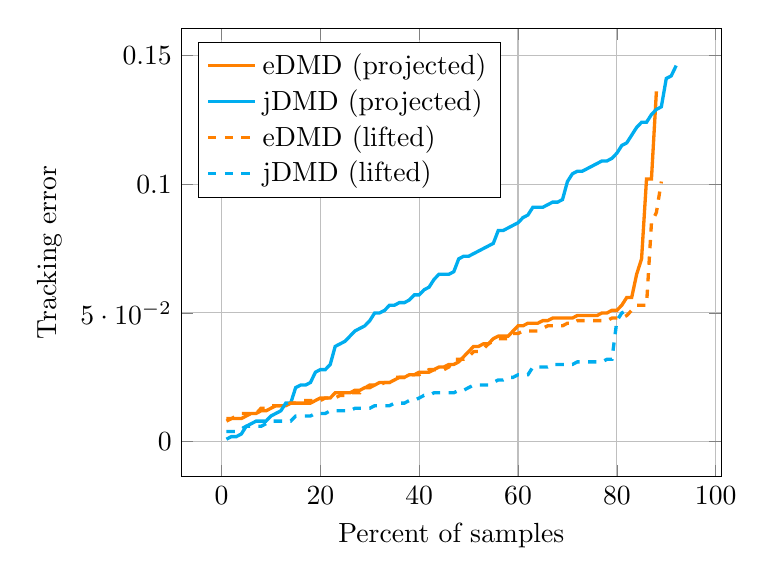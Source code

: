 % Recommended preamble:
\begin{tikzpicture}
\begin{axis}[xmajorgrids, ymajorgrids, xlabel={Percent of samples}, ylabel={Tracking error}, legend cell align={left}, legend pos={north west}]
    \addplot+[no marks, very thick, color={orange}, style={solid}]
        coordinates {
            (1,0.008)
            (2,0.009)
            (3,0.009)
            (4,0.009)
            (5,0.01)
            (6,0.011)
            (7,0.011)
            (8,0.012)
            (9,0.012)
            (10,0.013)
            (11,0.014)
            (12,0.014)
            (13,0.014)
            (14,0.015)
            (15,0.015)
            (16,0.015)
            (17,0.015)
            (18,0.015)
            (19,0.016)
            (20,0.017)
            (21,0.017)
            (22,0.017)
            (23,0.019)
            (24,0.019)
            (25,0.019)
            (26,0.019)
            (27,0.02)
            (28,0.02)
            (29,0.021)
            (30,0.021)
            (31,0.022)
            (32,0.023)
            (33,0.023)
            (34,0.023)
            (35,0.024)
            (36,0.025)
            (37,0.025)
            (38,0.026)
            (39,0.026)
            (40,0.027)
            (41,0.027)
            (42,0.027)
            (43,0.028)
            (44,0.029)
            (45,0.029)
            (46,0.03)
            (47,0.03)
            (48,0.031)
            (49,0.033)
            (50,0.035)
            (51,0.037)
            (52,0.037)
            (53,0.038)
            (54,0.038)
            (55,0.04)
            (56,0.041)
            (57,0.041)
            (58,0.041)
            (59,0.043)
            (60,0.045)
            (61,0.045)
            (62,0.046)
            (63,0.046)
            (64,0.046)
            (65,0.047)
            (66,0.047)
            (67,0.048)
            (68,0.048)
            (69,0.048)
            (70,0.048)
            (71,0.048)
            (72,0.049)
            (73,0.049)
            (74,0.049)
            (75,0.049)
            (76,0.049)
            (77,0.05)
            (78,0.05)
            (79,0.051)
            (80,0.051)
            (81,0.053)
            (82,0.056)
            (83,0.056)
            (84,0.065)
            (85,0.071)
            (86,0.102)
            (87,0.102)
            (88,0.136)












        }
        ;
    \addplot+[no marks, very thick, color={cyan}, style={solid}]
        coordinates {
            (1,0.001)
            (2,0.002)
            (3,0.002)
            (4,0.003)
            (5,0.006)
            (6,0.007)
            (7,0.008)
            (8,0.008)
            (9,0.008)
            (10,0.01)
            (11,0.011)
            (12,0.012)
            (13,0.015)
            (14,0.015)
            (15,0.021)
            (16,0.022)
            (17,0.022)
            (18,0.023)
            (19,0.027)
            (20,0.028)
            (21,0.028)
            (22,0.03)
            (23,0.037)
            (24,0.038)
            (25,0.039)
            (26,0.041)
            (27,0.043)
            (28,0.044)
            (29,0.045)
            (30,0.047)
            (31,0.05)
            (32,0.05)
            (33,0.051)
            (34,0.053)
            (35,0.053)
            (36,0.054)
            (37,0.054)
            (38,0.055)
            (39,0.057)
            (40,0.057)
            (41,0.059)
            (42,0.06)
            (43,0.063)
            (44,0.065)
            (45,0.065)
            (46,0.065)
            (47,0.066)
            (48,0.071)
            (49,0.072)
            (50,0.072)
            (51,0.073)
            (52,0.074)
            (53,0.075)
            (54,0.076)
            (55,0.077)
            (56,0.082)
            (57,0.082)
            (58,0.083)
            (59,0.084)
            (60,0.085)
            (61,0.087)
            (62,0.088)
            (63,0.091)
            (64,0.091)
            (65,0.091)
            (66,0.092)
            (67,0.093)
            (68,0.093)
            (69,0.094)
            (70,0.101)
            (71,0.104)
            (72,0.105)
            (73,0.105)
            (74,0.106)
            (75,0.107)
            (76,0.108)
            (77,0.109)
            (78,0.109)
            (79,0.11)
            (80,0.112)
            (81,0.115)
            (82,0.116)
            (83,0.119)
            (84,0.122)
            (85,0.124)
            (86,0.124)
            (87,0.127)
            (88,0.129)
            (89,0.13)
            (90,0.141)
            (91,0.142)
            (92,0.146)








        }
        ;
    \addplot+[no marks, very thick, color={orange}, style={dashed}]
        coordinates {
            (1,0.009)
            (2,0.009)
            (3,0.01)
            (4,0.011)
            (5,0.011)
            (6,0.011)
            (7,0.011)
            (8,0.013)
            (9,0.013)
            (10,0.014)
            (11,0.014)
            (12,0.014)
            (13,0.014)
            (14,0.015)
            (15,0.015)
            (16,0.016)
            (17,0.016)
            (18,0.016)
            (19,0.016)
            (20,0.016)
            (21,0.017)
            (22,0.017)
            (23,0.017)
            (24,0.018)
            (25,0.018)
            (26,0.019)
            (27,0.019)
            (28,0.019)
            (29,0.021)
            (30,0.022)
            (31,0.022)
            (32,0.022)
            (33,0.023)
            (34,0.023)
            (35,0.025)
            (36,0.025)
            (37,0.025)
            (38,0.026)
            (39,0.026)
            (40,0.026)
            (41,0.027)
            (42,0.028)
            (43,0.028)
            (44,0.028)
            (45,0.028)
            (46,0.029)
            (47,0.032)
            (48,0.032)
            (49,0.032)
            (50,0.033)
            (51,0.035)
            (52,0.035)
            (53,0.036)
            (54,0.038)
            (55,0.039)
            (56,0.04)
            (57,0.04)
            (58,0.04)
            (59,0.042)
            (60,0.042)
            (61,0.043)
            (62,0.043)
            (63,0.043)
            (64,0.043)
            (65,0.044)
            (66,0.045)
            (67,0.045)
            (68,0.045)
            (69,0.045)
            (70,0.046)
            (71,0.046)
            (72,0.047)
            (73,0.047)
            (74,0.047)
            (75,0.047)
            (76,0.047)
            (77,0.047)
            (78,0.047)
            (79,0.048)
            (80,0.048)
            (81,0.048)
            (82,0.049)
            (83,0.051)
            (84,0.053)
            (85,0.053)
            (86,0.053)
            (87,0.085)
            (88,0.089)
            (89,0.101)











        }
        ;
    \addplot+[no marks, very thick, color={cyan}, style={dashed}]
        coordinates {
            (1,0.004)
            (2,0.004)
            (3,0.004)
            (4,0.005)
            (5,0.006)
            (6,0.006)
            (7,0.006)
            (8,0.006)
            (9,0.007)
            (10,0.008)
            (11,0.008)
            (12,0.008)
            (13,0.008)
            (14,0.008)
            (15,0.01)
            (16,0.01)
            (17,0.01)
            (18,0.01)
            (19,0.011)
            (20,0.011)
            (21,0.011)
            (22,0.012)
            (23,0.012)
            (24,0.012)
            (25,0.012)
            (26,0.012)
            (27,0.013)
            (28,0.013)
            (29,0.013)
            (30,0.013)
            (31,0.014)
            (32,0.014)
            (33,0.014)
            (34,0.014)
            (35,0.015)
            (36,0.015)
            (37,0.015)
            (38,0.016)
            (39,0.016)
            (40,0.017)
            (41,0.018)
            (42,0.018)
            (43,0.019)
            (44,0.019)
            (45,0.019)
            (46,0.019)
            (47,0.019)
            (48,0.02)
            (49,0.02)
            (50,0.021)
            (51,0.022)
            (52,0.022)
            (53,0.022)
            (54,0.022)
            (55,0.023)
            (56,0.024)
            (57,0.024)
            (58,0.025)
            (59,0.025)
            (60,0.026)
            (61,0.026)
            (62,0.026)
            (63,0.029)
            (64,0.029)
            (65,0.029)
            (66,0.029)
            (67,0.03)
            (68,0.03)
            (69,0.03)
            (70,0.03)
            (71,0.03)
            (72,0.031)
            (73,0.031)
            (74,0.031)
            (75,0.031)
            (76,0.031)
            (77,0.031)
            (78,0.032)
            (79,0.032)
            (80,0.047)
            (81,0.05)
            (82,0.051)


















        }
        ;
    \legend{{eDMD (projected)},{jDMD (projected)},{eDMD (lifted)},{jDMD (lifted)}}
\end{axis}
\end{tikzpicture}
